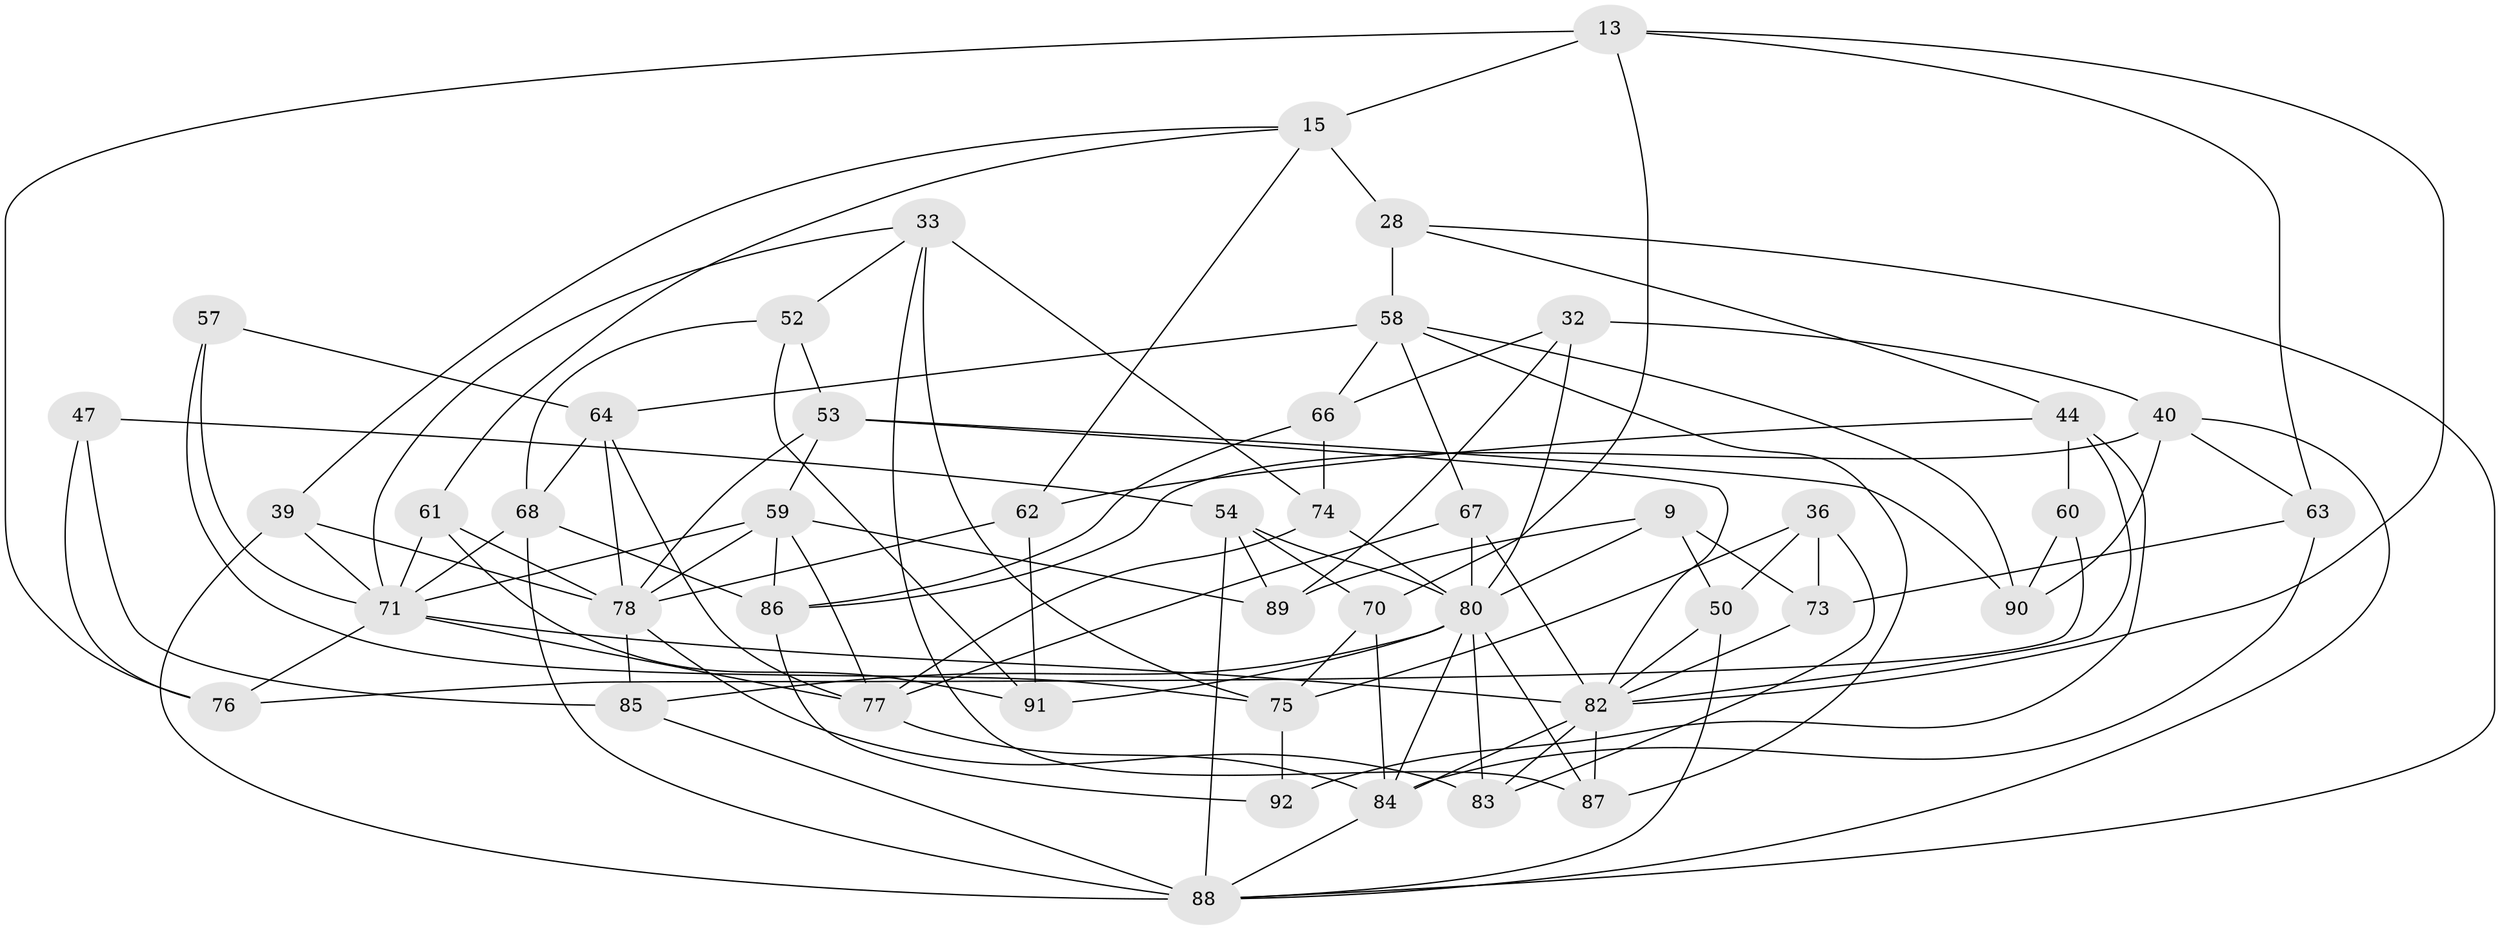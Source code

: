 // original degree distribution, {4: 1.0}
// Generated by graph-tools (version 1.1) at 2025/57/03/09/25 04:57:48]
// undirected, 46 vertices, 112 edges
graph export_dot {
graph [start="1"]
  node [color=gray90,style=filled];
  9 [super="+6"];
  13 [super="+3"];
  15 [super="+14"];
  28 [super="+20"];
  32 [super="+16"];
  33 [super="+10"];
  36;
  39;
  40 [super="+38"];
  44 [super="+4"];
  47;
  50 [super="+21"];
  52;
  53 [super="+35"];
  54 [super="+42"];
  57;
  58 [super="+49"];
  59 [super="+31"];
  60;
  61;
  62;
  63;
  64 [super="+45"];
  66 [super="+30"];
  67;
  68 [super="+24"];
  70;
  71 [super="+65"];
  73;
  74 [super="+26"];
  75 [super="+12"];
  76 [super="+41"];
  77 [super="+56"];
  78 [super="+72"];
  80 [super="+11+79+18+43"];
  82 [super="+19+81"];
  83;
  84 [super="+46"];
  85 [super="+23"];
  86 [super="+69"];
  87 [super="+55"];
  88 [super="+1+27+37"];
  89;
  90;
  91;
  92;
  9 -- 73;
  9 -- 89;
  9 -- 50 [weight=2];
  9 -- 80 [weight=2];
  13 -- 70;
  13 -- 76 [weight=2];
  13 -- 15;
  13 -- 63;
  13 -- 82;
  15 -- 61;
  15 -- 62;
  15 -- 39;
  15 -- 28 [weight=2];
  28 -- 44;
  28 -- 88;
  28 -- 58 [weight=2];
  32 -- 66;
  32 -- 40 [weight=2];
  32 -- 80 [weight=2];
  32 -- 89;
  33 -- 74 [weight=2];
  33 -- 75;
  33 -- 52;
  33 -- 71;
  33 -- 87;
  36 -- 73;
  36 -- 83;
  36 -- 75;
  36 -- 50;
  39 -- 88;
  39 -- 71;
  39 -- 78;
  40 -- 90;
  40 -- 63;
  40 -- 88;
  40 -- 86;
  44 -- 62;
  44 -- 60 [weight=2];
  44 -- 92;
  44 -- 82;
  47 -- 85 [weight=2];
  47 -- 54;
  47 -- 76;
  50 -- 88;
  50 -- 82 [weight=2];
  52 -- 68;
  52 -- 91;
  52 -- 53;
  53 -- 90;
  53 -- 59;
  53 -- 78;
  53 -- 82 [weight=2];
  54 -- 89;
  54 -- 88 [weight=2];
  54 -- 70;
  54 -- 80;
  57 -- 75;
  57 -- 64 [weight=2];
  57 -- 71;
  58 -- 90;
  58 -- 66 [weight=2];
  58 -- 64;
  58 -- 67;
  58 -- 87;
  59 -- 89;
  59 -- 77;
  59 -- 86;
  59 -- 78;
  59 -- 71;
  60 -- 90;
  60 -- 76;
  61 -- 91;
  61 -- 78;
  61 -- 71;
  62 -- 91;
  62 -- 78;
  63 -- 73;
  63 -- 84;
  64 -- 78;
  64 -- 77;
  64 -- 68;
  66 -- 74 [weight=2];
  66 -- 86;
  67 -- 80;
  67 -- 77;
  67 -- 82;
  68 -- 86 [weight=2];
  68 -- 88;
  68 -- 71;
  70 -- 75;
  70 -- 84;
  71 -- 76 [weight=2];
  71 -- 77;
  71 -- 82;
  73 -- 82;
  74 -- 77;
  74 -- 80;
  75 -- 92 [weight=2];
  77 -- 84 [weight=3];
  78 -- 83;
  78 -- 85;
  80 -- 87 [weight=2];
  80 -- 91;
  80 -- 84 [weight=2];
  80 -- 83;
  80 -- 85;
  82 -- 83;
  82 -- 84 [weight=2];
  82 -- 87 [weight=2];
  84 -- 88;
  85 -- 88 [weight=2];
  86 -- 92;
}
